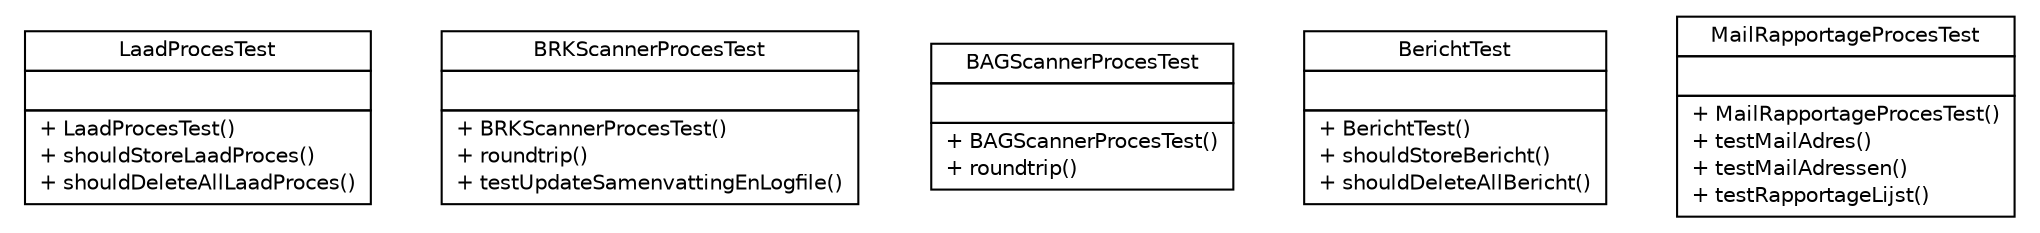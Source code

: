 #!/usr/local/bin/dot
#
# Class diagram 
# Generated by UMLGraph version R5_6-24-gf6e263 (http://www.umlgraph.org/)
#

digraph G {
	edge [fontname="Helvetica",fontsize=10,labelfontname="Helvetica",labelfontsize=10];
	node [fontname="Helvetica",fontsize=10,shape=plaintext];
	nodesep=0.25;
	ranksep=0.5;
	// nl.b3p.brmo.persistence.staging.LaadProcesTest
	c0 [label=<<table title="nl.b3p.brmo.persistence.staging.LaadProcesTest" border="0" cellborder="1" cellspacing="0" cellpadding="2" port="p" href="./LaadProcesTest.html">
		<tr><td><table border="0" cellspacing="0" cellpadding="1">
<tr><td align="center" balign="center"> LaadProcesTest </td></tr>
		</table></td></tr>
		<tr><td><table border="0" cellspacing="0" cellpadding="1">
<tr><td align="left" balign="left">  </td></tr>
		</table></td></tr>
		<tr><td><table border="0" cellspacing="0" cellpadding="1">
<tr><td align="left" balign="left"> + LaadProcesTest() </td></tr>
<tr><td align="left" balign="left"> + shouldStoreLaadProces() </td></tr>
<tr><td align="left" balign="left"> + shouldDeleteAllLaadProces() </td></tr>
		</table></td></tr>
		</table>>, URL="./LaadProcesTest.html", fontname="Helvetica", fontcolor="black", fontsize=10.0];
	// nl.b3p.brmo.persistence.staging.BRKScannerProcesTest
	c1 [label=<<table title="nl.b3p.brmo.persistence.staging.BRKScannerProcesTest" border="0" cellborder="1" cellspacing="0" cellpadding="2" port="p" href="./BRKScannerProcesTest.html">
		<tr><td><table border="0" cellspacing="0" cellpadding="1">
<tr><td align="center" balign="center"> BRKScannerProcesTest </td></tr>
		</table></td></tr>
		<tr><td><table border="0" cellspacing="0" cellpadding="1">
<tr><td align="left" balign="left">  </td></tr>
		</table></td></tr>
		<tr><td><table border="0" cellspacing="0" cellpadding="1">
<tr><td align="left" balign="left"> + BRKScannerProcesTest() </td></tr>
<tr><td align="left" balign="left"> + roundtrip() </td></tr>
<tr><td align="left" balign="left"> + testUpdateSamenvattingEnLogfile() </td></tr>
		</table></td></tr>
		</table>>, URL="./BRKScannerProcesTest.html", fontname="Helvetica", fontcolor="black", fontsize=10.0];
	// nl.b3p.brmo.persistence.staging.BAGScannerProcesTest
	c2 [label=<<table title="nl.b3p.brmo.persistence.staging.BAGScannerProcesTest" border="0" cellborder="1" cellspacing="0" cellpadding="2" port="p" href="./BAGScannerProcesTest.html">
		<tr><td><table border="0" cellspacing="0" cellpadding="1">
<tr><td align="center" balign="center"> BAGScannerProcesTest </td></tr>
		</table></td></tr>
		<tr><td><table border="0" cellspacing="0" cellpadding="1">
<tr><td align="left" balign="left">  </td></tr>
		</table></td></tr>
		<tr><td><table border="0" cellspacing="0" cellpadding="1">
<tr><td align="left" balign="left"> + BAGScannerProcesTest() </td></tr>
<tr><td align="left" balign="left"> + roundtrip() </td></tr>
		</table></td></tr>
		</table>>, URL="./BAGScannerProcesTest.html", fontname="Helvetica", fontcolor="black", fontsize=10.0];
	// nl.b3p.brmo.persistence.staging.BerichtTest
	c3 [label=<<table title="nl.b3p.brmo.persistence.staging.BerichtTest" border="0" cellborder="1" cellspacing="0" cellpadding="2" port="p" href="./BerichtTest.html">
		<tr><td><table border="0" cellspacing="0" cellpadding="1">
<tr><td align="center" balign="center"> BerichtTest </td></tr>
		</table></td></tr>
		<tr><td><table border="0" cellspacing="0" cellpadding="1">
<tr><td align="left" balign="left">  </td></tr>
		</table></td></tr>
		<tr><td><table border="0" cellspacing="0" cellpadding="1">
<tr><td align="left" balign="left"> + BerichtTest() </td></tr>
<tr><td align="left" balign="left"> + shouldStoreBericht() </td></tr>
<tr><td align="left" balign="left"> + shouldDeleteAllBericht() </td></tr>
		</table></td></tr>
		</table>>, URL="./BerichtTest.html", fontname="Helvetica", fontcolor="black", fontsize=10.0];
	// nl.b3p.brmo.persistence.staging.MailRapportageProcesTest
	c4 [label=<<table title="nl.b3p.brmo.persistence.staging.MailRapportageProcesTest" border="0" cellborder="1" cellspacing="0" cellpadding="2" port="p" href="./MailRapportageProcesTest.html">
		<tr><td><table border="0" cellspacing="0" cellpadding="1">
<tr><td align="center" balign="center"> MailRapportageProcesTest </td></tr>
		</table></td></tr>
		<tr><td><table border="0" cellspacing="0" cellpadding="1">
<tr><td align="left" balign="left">  </td></tr>
		</table></td></tr>
		<tr><td><table border="0" cellspacing="0" cellpadding="1">
<tr><td align="left" balign="left"> + MailRapportageProcesTest() </td></tr>
<tr><td align="left" balign="left"> + testMailAdres() </td></tr>
<tr><td align="left" balign="left"> + testMailAdressen() </td></tr>
<tr><td align="left" balign="left"> + testRapportageLijst() </td></tr>
		</table></td></tr>
		</table>>, URL="./MailRapportageProcesTest.html", fontname="Helvetica", fontcolor="black", fontsize=10.0];
}

